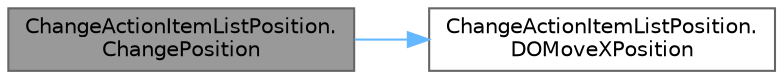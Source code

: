 digraph "ChangeActionItemListPosition.ChangePosition"
{
 // LATEX_PDF_SIZE
  bgcolor="transparent";
  edge [fontname=Helvetica,fontsize=10,labelfontname=Helvetica,labelfontsize=10];
  node [fontname=Helvetica,fontsize=10,shape=box,height=0.2,width=0.4];
  rankdir="LR";
  Node1 [id="Node000001",label="ChangeActionItemListPosition.\lChangePosition",height=0.2,width=0.4,color="gray40", fillcolor="grey60", style="filled", fontcolor="black",tooltip=" "];
  Node1 -> Node2 [id="edge1_Node000001_Node000002",color="steelblue1",style="solid",tooltip=" "];
  Node2 [id="Node000002",label="ChangeActionItemListPosition.\lDOMoveXPosition",height=0.2,width=0.4,color="grey40", fillcolor="white", style="filled",URL="$class_change_action_item_list_position.html#a9088396f768359e16f3cf25cf2bcb8ae",tooltip=" "];
}
